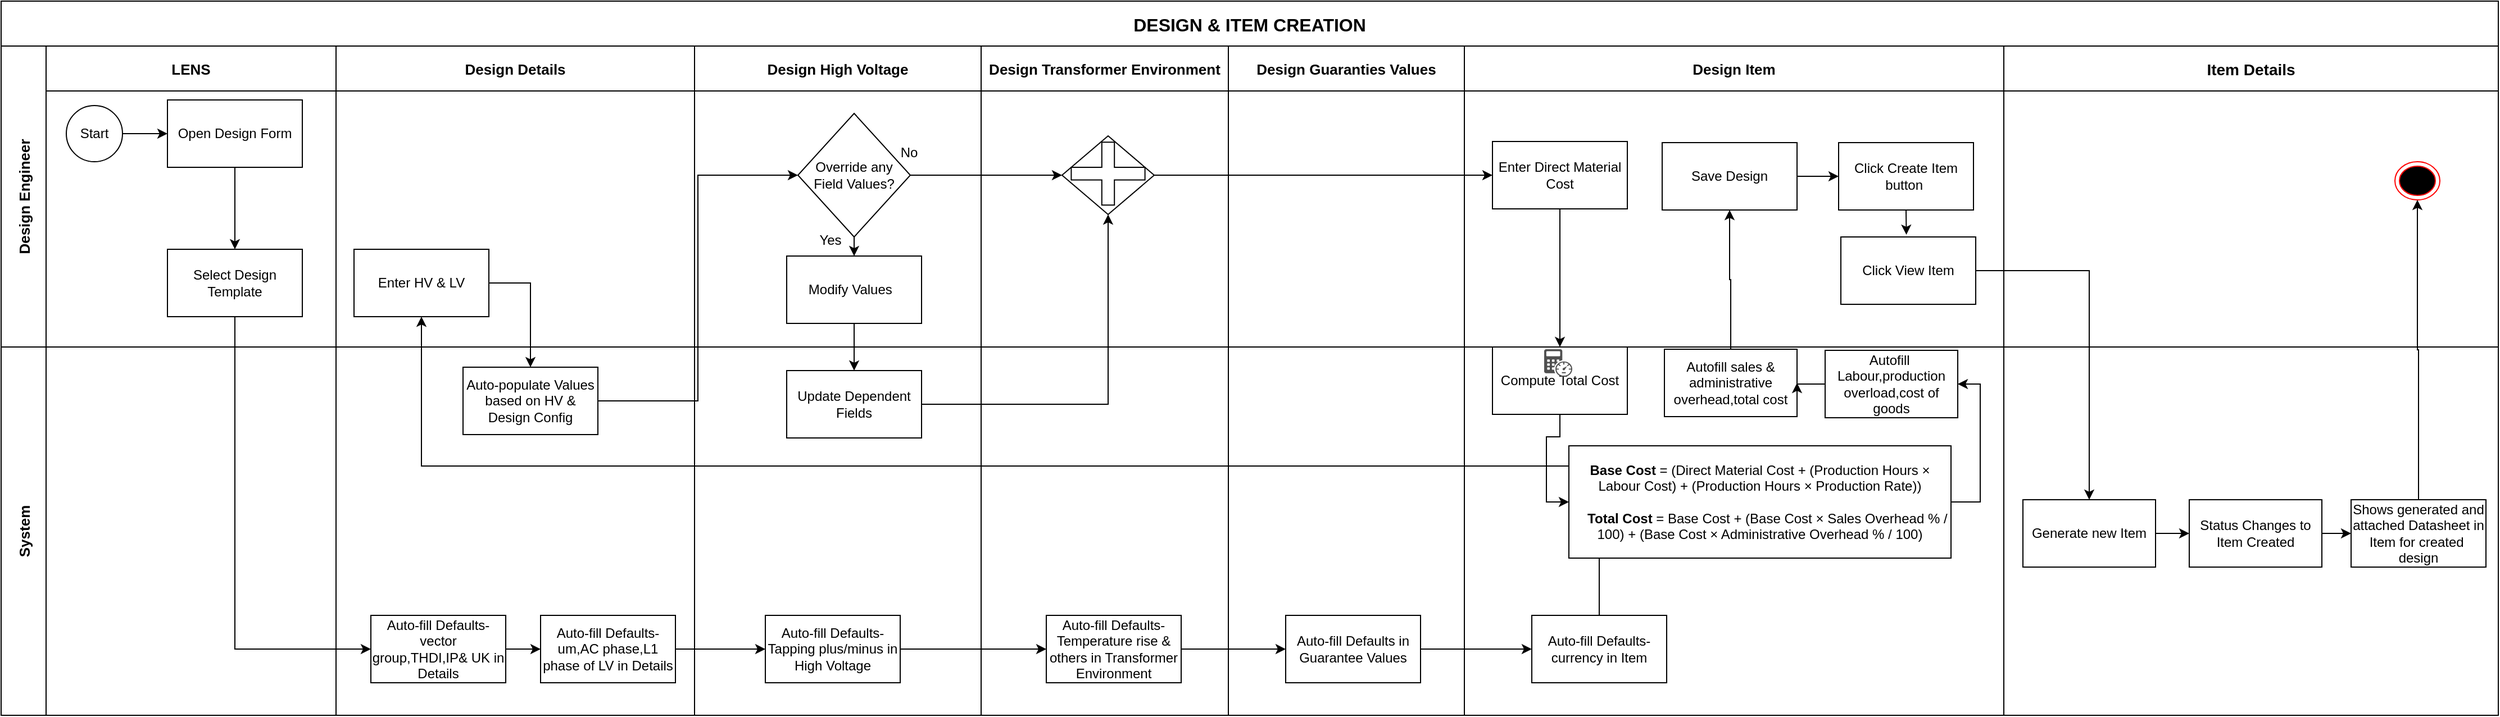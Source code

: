 <mxfile version="28.0.1">
  <diagram name="Page-1" id="23UcyajwbM8rVKkFJtyy">
    <mxGraphModel dx="2273" dy="535" grid="1" gridSize="10" guides="1" tooltips="1" connect="1" arrows="1" fold="1" page="1" pageScale="1" pageWidth="1400" pageHeight="850" math="0" shadow="0">
      <root>
        <mxCell id="0" />
        <mxCell id="1" parent="0" />
        <mxCell id="EjVbdyezM8URKWamN-zJ-1" value="DESIGN &amp; ITEM CREATION" style="shape=table;childLayout=tableLayout;startSize=40;collapsible=0;recursiveResize=0;expand=0;fontSize=16;fontStyle=1" vertex="1" parent="1">
          <mxGeometry x="-572" y="122" width="2222" height="636.0" as="geometry" />
        </mxCell>
        <mxCell id="EjVbdyezM8URKWamN-zJ-2" value="Design Engineer" style="shape=tableRow;horizontal=0;swimlaneHead=0;swimlaneBody=0;top=0;left=0;strokeColor=inherit;bottom=0;right=0;dropTarget=0;fontStyle=1;fillColor=none;points=[[0,0.5],[1,0.5]];portConstraint=eastwest;startSize=40;collapsible=0;recursiveResize=0;expand=0;fontSize=13;" vertex="1" parent="EjVbdyezM8URKWamN-zJ-1">
          <mxGeometry y="40" width="2222" height="268" as="geometry" />
        </mxCell>
        <mxCell id="EjVbdyezM8URKWamN-zJ-3" value="LENS" style="swimlane;swimlaneHead=0;swimlaneBody=0;fontStyle=1;strokeColor=inherit;connectable=0;fillColor=none;startSize=40;collapsible=0;recursiveResize=0;expand=0;fontSize=13;" vertex="1" parent="EjVbdyezM8URKWamN-zJ-2">
          <mxGeometry x="40" width="258" height="268" as="geometry">
            <mxRectangle width="258" height="268" as="alternateBounds" />
          </mxGeometry>
        </mxCell>
        <mxCell id="EjVbdyezM8URKWamN-zJ-123" style="edgeStyle=orthogonalEdgeStyle;rounded=0;orthogonalLoop=1;jettySize=auto;html=1;exitX=0.5;exitY=1;exitDx=0;exitDy=0;" edge="1" parent="EjVbdyezM8URKWamN-zJ-3" source="EjVbdyezM8URKWamN-zJ-30" target="EjVbdyezM8URKWamN-zJ-31">
          <mxGeometry relative="1" as="geometry" />
        </mxCell>
        <mxCell id="EjVbdyezM8URKWamN-zJ-30" value="Open Design Form" style="rounded=0;whiteSpace=wrap;html=1;" vertex="1" parent="EjVbdyezM8URKWamN-zJ-3">
          <mxGeometry x="108" y="48" width="120" height="60" as="geometry" />
        </mxCell>
        <mxCell id="EjVbdyezM8URKWamN-zJ-28" value="Start" style="ellipse;whiteSpace=wrap;html=1;aspect=fixed;" vertex="1" parent="EjVbdyezM8URKWamN-zJ-3">
          <mxGeometry x="18" y="53" width="50" height="50" as="geometry" />
        </mxCell>
        <mxCell id="EjVbdyezM8URKWamN-zJ-27" style="edgeStyle=orthogonalEdgeStyle;rounded=0;orthogonalLoop=1;jettySize=auto;html=1;exitX=1;exitY=0.5;exitDx=0;exitDy=0;entryX=0;entryY=0.5;entryDx=0;entryDy=0;" edge="1" parent="EjVbdyezM8URKWamN-zJ-3" source="EjVbdyezM8URKWamN-zJ-28" target="EjVbdyezM8URKWamN-zJ-30">
          <mxGeometry relative="1" as="geometry" />
        </mxCell>
        <mxCell id="EjVbdyezM8URKWamN-zJ-31" value="Select Design Template" style="rounded=0;whiteSpace=wrap;html=1;" vertex="1" parent="EjVbdyezM8URKWamN-zJ-3">
          <mxGeometry x="108" y="181" width="120" height="60" as="geometry" />
        </mxCell>
        <mxCell id="EjVbdyezM8URKWamN-zJ-4" value="Design Details" style="swimlane;swimlaneHead=0;swimlaneBody=0;fontStyle=1;strokeColor=inherit;connectable=0;fillColor=none;startSize=40;collapsible=0;recursiveResize=0;expand=0;fontSize=13;" vertex="1" parent="EjVbdyezM8URKWamN-zJ-2">
          <mxGeometry x="298" width="319" height="268" as="geometry">
            <mxRectangle width="319" height="268" as="alternateBounds" />
          </mxGeometry>
        </mxCell>
        <mxCell id="EjVbdyezM8URKWamN-zJ-54" value="Enter HV &amp;amp; LV" style="rounded=0;whiteSpace=wrap;html=1;" vertex="1" parent="EjVbdyezM8URKWamN-zJ-4">
          <mxGeometry x="16" y="181" width="120" height="60" as="geometry" />
        </mxCell>
        <mxCell id="EjVbdyezM8URKWamN-zJ-79" style="edgeStyle=orthogonalEdgeStyle;rounded=0;orthogonalLoop=1;jettySize=auto;html=1;exitX=0.5;exitY=1;exitDx=0;exitDy=0;entryX=0.5;entryY=0;entryDx=0;entryDy=0;" edge="1" parent="EjVbdyezM8URKWamN-zJ-4" source="EjVbdyezM8URKWamN-zJ-57" target="EjVbdyezM8URKWamN-zJ-58">
          <mxGeometry relative="1" as="geometry" />
        </mxCell>
        <mxCell id="EjVbdyezM8URKWamN-zJ-57" value="&lt;div&gt;Override any&lt;/div&gt;&lt;div&gt;&amp;nbsp;Field Values?&amp;nbsp;&lt;/div&gt;" style="rhombus;whiteSpace=wrap;html=1;" vertex="1" parent="EjVbdyezM8URKWamN-zJ-4">
          <mxGeometry x="411" y="60" width="100" height="110" as="geometry" />
        </mxCell>
        <mxCell id="EjVbdyezM8URKWamN-zJ-58" value="Modify Values&amp;nbsp;&amp;nbsp;" style="rounded=0;whiteSpace=wrap;html=1;" vertex="1" parent="EjVbdyezM8URKWamN-zJ-4">
          <mxGeometry x="401" y="187" width="120" height="60" as="geometry" />
        </mxCell>
        <mxCell id="EjVbdyezM8URKWamN-zJ-77" value="No" style="text;html=1;align=center;verticalAlign=middle;whiteSpace=wrap;rounded=0;" vertex="1" parent="EjVbdyezM8URKWamN-zJ-4">
          <mxGeometry x="480" y="80" width="60" height="30" as="geometry" />
        </mxCell>
        <mxCell id="EjVbdyezM8URKWamN-zJ-78" value="Yes" style="text;html=1;align=center;verticalAlign=middle;whiteSpace=wrap;rounded=0;" vertex="1" parent="EjVbdyezM8URKWamN-zJ-4">
          <mxGeometry x="410" y="158" width="60" height="30" as="geometry" />
        </mxCell>
        <mxCell id="EjVbdyezM8URKWamN-zJ-5" value="Design High Voltage" style="swimlane;swimlaneHead=0;swimlaneBody=0;fontStyle=1;strokeColor=inherit;connectable=0;fillColor=none;startSize=40;collapsible=0;recursiveResize=0;expand=0;fontSize=13;" vertex="1" parent="EjVbdyezM8URKWamN-zJ-2">
          <mxGeometry x="617" width="255" height="268" as="geometry">
            <mxRectangle width="255" height="268" as="alternateBounds" />
          </mxGeometry>
        </mxCell>
        <mxCell id="EjVbdyezM8URKWamN-zJ-6" value="Design Transformer Environment" style="swimlane;swimlaneHead=0;swimlaneBody=0;fontStyle=1;strokeColor=inherit;connectable=0;fillColor=none;startSize=40;collapsible=0;recursiveResize=0;expand=0;fontSize=13;" vertex="1" parent="EjVbdyezM8URKWamN-zJ-2">
          <mxGeometry x="872" width="220" height="268" as="geometry">
            <mxRectangle width="220" height="268" as="alternateBounds" />
          </mxGeometry>
        </mxCell>
        <mxCell id="EjVbdyezM8URKWamN-zJ-117" value="" style="group" vertex="1" connectable="0" parent="EjVbdyezM8URKWamN-zJ-6">
          <mxGeometry x="72" y="80" width="82" height="70" as="geometry" />
        </mxCell>
        <mxCell id="EjVbdyezM8URKWamN-zJ-115" value="" style="rhombus;whiteSpace=wrap;html=1;" vertex="1" parent="EjVbdyezM8URKWamN-zJ-117">
          <mxGeometry width="82" height="70" as="geometry" />
        </mxCell>
        <mxCell id="EjVbdyezM8URKWamN-zJ-116" value="" style="shape=cross;whiteSpace=wrap;html=1;" vertex="1" parent="EjVbdyezM8URKWamN-zJ-117">
          <mxGeometry x="8.2" y="5.6" width="65.6" height="56" as="geometry" />
        </mxCell>
        <mxCell id="EjVbdyezM8URKWamN-zJ-9" value="Design Guaranties Values" style="swimlane;swimlaneHead=0;swimlaneBody=0;fontStyle=1;strokeColor=inherit;connectable=0;fillColor=none;startSize=40;collapsible=0;recursiveResize=0;expand=0;fontSize=13;" vertex="1" parent="EjVbdyezM8URKWamN-zJ-2">
          <mxGeometry x="1092" width="210" height="268" as="geometry">
            <mxRectangle width="210" height="268" as="alternateBounds" />
          </mxGeometry>
        </mxCell>
        <mxCell id="EjVbdyezM8URKWamN-zJ-10" value="Design Item" style="swimlane;swimlaneHead=0;swimlaneBody=0;fontStyle=1;strokeColor=inherit;connectable=0;fillColor=none;startSize=40;collapsible=0;recursiveResize=0;expand=0;fontSize=13;" vertex="1" parent="EjVbdyezM8URKWamN-zJ-2">
          <mxGeometry x="1302" width="480" height="268" as="geometry">
            <mxRectangle width="480" height="268" as="alternateBounds" />
          </mxGeometry>
        </mxCell>
        <mxCell id="EjVbdyezM8URKWamN-zJ-65" value="Save Design" style="rounded=0;whiteSpace=wrap;html=1;" vertex="1" parent="EjVbdyezM8URKWamN-zJ-10">
          <mxGeometry x="176" y="86" width="120" height="60" as="geometry" />
        </mxCell>
        <mxCell id="EjVbdyezM8URKWamN-zJ-99" value="Click View Item" style="rounded=0;whiteSpace=wrap;html=1;" vertex="1" parent="EjVbdyezM8URKWamN-zJ-10">
          <mxGeometry x="335" y="170" width="120" height="60" as="geometry" />
        </mxCell>
        <mxCell id="EjVbdyezM8URKWamN-zJ-11" value="Item Details" style="swimlane;swimlaneHead=0;swimlaneBody=0;fontStyle=1;strokeColor=inherit;connectable=0;fillColor=none;startSize=40;collapsible=0;recursiveResize=0;expand=0;fontSize=14;" vertex="1" parent="EjVbdyezM8URKWamN-zJ-2">
          <mxGeometry x="1782" width="440" height="268" as="geometry">
            <mxRectangle width="440" height="268" as="alternateBounds" />
          </mxGeometry>
        </mxCell>
        <mxCell id="EjVbdyezM8URKWamN-zJ-120" style="edgeStyle=orthogonalEdgeStyle;rounded=0;orthogonalLoop=1;jettySize=auto;html=1;exitX=1;exitY=0.5;exitDx=0;exitDy=0;entryX=0;entryY=0.5;entryDx=0;entryDy=0;" edge="1" parent="EjVbdyezM8URKWamN-zJ-2" source="EjVbdyezM8URKWamN-zJ-57" target="EjVbdyezM8URKWamN-zJ-115">
          <mxGeometry relative="1" as="geometry" />
        </mxCell>
        <mxCell id="EjVbdyezM8URKWamN-zJ-12" value="System" style="shape=tableRow;horizontal=0;swimlaneHead=0;swimlaneBody=0;top=0;left=0;strokeColor=inherit;bottom=0;right=0;dropTarget=0;fontStyle=1;fillColor=none;points=[[0,0.5],[1,0.5]];portConstraint=eastwest;startSize=40;collapsible=0;recursiveResize=0;expand=0;fontSize=13;" vertex="1" parent="EjVbdyezM8URKWamN-zJ-1">
          <mxGeometry y="308" width="2222" height="328" as="geometry" />
        </mxCell>
        <mxCell id="EjVbdyezM8URKWamN-zJ-13" value="" style="swimlane;swimlaneHead=0;swimlaneBody=0;fontStyle=0;connectable=0;strokeColor=inherit;fillColor=none;startSize=0;collapsible=0;recursiveResize=0;expand=0;" vertex="1" parent="EjVbdyezM8URKWamN-zJ-12">
          <mxGeometry x="40" width="258" height="328" as="geometry">
            <mxRectangle width="258" height="328" as="alternateBounds" />
          </mxGeometry>
        </mxCell>
        <mxCell id="EjVbdyezM8URKWamN-zJ-14" value="" style="swimlane;swimlaneHead=0;swimlaneBody=0;fontStyle=0;connectable=0;strokeColor=inherit;fillColor=none;startSize=0;collapsible=0;recursiveResize=0;expand=0;" vertex="1" parent="EjVbdyezM8URKWamN-zJ-12">
          <mxGeometry x="298" width="319" height="328" as="geometry">
            <mxRectangle width="319" height="328" as="alternateBounds" />
          </mxGeometry>
        </mxCell>
        <mxCell id="EjVbdyezM8URKWamN-zJ-33" value="Auto-fill Defaults-um,AC phase,L1 phase of LV in Details" style="rounded=0;whiteSpace=wrap;html=1;" vertex="1" parent="EjVbdyezM8URKWamN-zJ-14">
          <mxGeometry x="182" y="239" width="120" height="60" as="geometry" />
        </mxCell>
        <mxCell id="EjVbdyezM8URKWamN-zJ-48" style="edgeStyle=orthogonalEdgeStyle;rounded=0;orthogonalLoop=1;jettySize=auto;html=1;exitX=1;exitY=0.5;exitDx=0;exitDy=0;entryX=0;entryY=0.5;entryDx=0;entryDy=0;" edge="1" parent="EjVbdyezM8URKWamN-zJ-14" source="EjVbdyezM8URKWamN-zJ-35" target="EjVbdyezM8URKWamN-zJ-33">
          <mxGeometry relative="1" as="geometry" />
        </mxCell>
        <mxCell id="EjVbdyezM8URKWamN-zJ-35" value="Auto-fill Defaults- vector group,THDI,IP&amp;amp; UK in Details" style="rounded=0;whiteSpace=wrap;html=1;" vertex="1" parent="EjVbdyezM8URKWamN-zJ-14">
          <mxGeometry x="31" y="239" width="120" height="60" as="geometry" />
        </mxCell>
        <mxCell id="EjVbdyezM8URKWamN-zJ-66" value="Auto-populate Values based on HV &amp;amp; Design Config" style="rounded=0;whiteSpace=wrap;html=1;" vertex="1" parent="EjVbdyezM8URKWamN-zJ-14">
          <mxGeometry x="113" y="18" width="120" height="60" as="geometry" />
        </mxCell>
        <mxCell id="EjVbdyezM8URKWamN-zJ-67" value="Update Dependent Fields" style="rounded=0;whiteSpace=wrap;html=1;" vertex="1" parent="EjVbdyezM8URKWamN-zJ-14">
          <mxGeometry x="401" y="21" width="120" height="60" as="geometry" />
        </mxCell>
        <mxCell id="EjVbdyezM8URKWamN-zJ-15" value="" style="swimlane;swimlaneHead=0;swimlaneBody=0;fontStyle=0;connectable=0;strokeColor=inherit;fillColor=none;startSize=0;collapsible=0;recursiveResize=0;expand=0;" vertex="1" parent="EjVbdyezM8URKWamN-zJ-12">
          <mxGeometry x="617" width="255" height="328" as="geometry">
            <mxRectangle width="255" height="328" as="alternateBounds" />
          </mxGeometry>
        </mxCell>
        <mxCell id="EjVbdyezM8URKWamN-zJ-43" value="Auto-fill Defaults- Tapping plus/minus in High Voltage" style="rounded=0;whiteSpace=wrap;html=1;" vertex="1" parent="EjVbdyezM8URKWamN-zJ-15">
          <mxGeometry x="63" y="239" width="120" height="60" as="geometry" />
        </mxCell>
        <mxCell id="EjVbdyezM8URKWamN-zJ-16" value="" style="swimlane;swimlaneHead=0;swimlaneBody=0;fontStyle=0;connectable=0;strokeColor=inherit;fillColor=none;startSize=0;collapsible=0;recursiveResize=0;expand=0;" vertex="1" parent="EjVbdyezM8URKWamN-zJ-12">
          <mxGeometry x="872" width="220" height="328" as="geometry">
            <mxRectangle width="220" height="328" as="alternateBounds" />
          </mxGeometry>
        </mxCell>
        <mxCell id="EjVbdyezM8URKWamN-zJ-44" value="Auto-fill Defaults- Temperature rise &amp;amp; others in Transformer Environment" style="rounded=0;whiteSpace=wrap;html=1;" vertex="1" parent="EjVbdyezM8URKWamN-zJ-16">
          <mxGeometry x="58" y="239" width="120" height="60" as="geometry" />
        </mxCell>
        <mxCell id="EjVbdyezM8URKWamN-zJ-19" value="" style="swimlane;swimlaneHead=0;swimlaneBody=0;fontStyle=0;connectable=0;strokeColor=inherit;fillColor=none;startSize=0;collapsible=0;recursiveResize=0;expand=0;" vertex="1" parent="EjVbdyezM8URKWamN-zJ-12">
          <mxGeometry x="1092" width="210" height="328" as="geometry">
            <mxRectangle width="210" height="328" as="alternateBounds" />
          </mxGeometry>
        </mxCell>
        <mxCell id="EjVbdyezM8URKWamN-zJ-46" value="Auto-fill Defaults in Guarantee Values" style="rounded=0;whiteSpace=wrap;html=1;" vertex="1" parent="EjVbdyezM8URKWamN-zJ-19">
          <mxGeometry x="51" y="239" width="120" height="60" as="geometry" />
        </mxCell>
        <mxCell id="EjVbdyezM8URKWamN-zJ-20" value="" style="swimlane;swimlaneHead=0;swimlaneBody=0;fontStyle=0;connectable=0;strokeColor=inherit;fillColor=none;startSize=0;collapsible=0;recursiveResize=0;expand=0;" vertex="1" parent="EjVbdyezM8URKWamN-zJ-12">
          <mxGeometry x="1302" width="480" height="328" as="geometry">
            <mxRectangle width="480" height="328" as="alternateBounds" />
          </mxGeometry>
        </mxCell>
        <mxCell id="EjVbdyezM8URKWamN-zJ-45" value="Auto-fill Defaults- currency in Item" style="rounded=0;whiteSpace=wrap;html=1;" vertex="1" parent="EjVbdyezM8URKWamN-zJ-20">
          <mxGeometry x="60" y="239" width="120" height="60" as="geometry" />
        </mxCell>
        <mxCell id="EjVbdyezM8URKWamN-zJ-21" value="" style="swimlane;swimlaneHead=0;swimlaneBody=0;fontStyle=0;connectable=0;strokeColor=inherit;fillColor=none;startSize=0;collapsible=0;recursiveResize=0;expand=0;" vertex="1" parent="EjVbdyezM8URKWamN-zJ-12">
          <mxGeometry x="1782" width="440" height="328" as="geometry">
            <mxRectangle width="440" height="328" as="alternateBounds" />
          </mxGeometry>
        </mxCell>
        <mxCell id="EjVbdyezM8URKWamN-zJ-49" style="edgeStyle=orthogonalEdgeStyle;rounded=0;orthogonalLoop=1;jettySize=auto;html=1;exitX=1;exitY=0.5;exitDx=0;exitDy=0;entryX=0;entryY=0.5;entryDx=0;entryDy=0;" edge="1" parent="EjVbdyezM8URKWamN-zJ-12" source="EjVbdyezM8URKWamN-zJ-33" target="EjVbdyezM8URKWamN-zJ-43">
          <mxGeometry relative="1" as="geometry" />
        </mxCell>
        <mxCell id="EjVbdyezM8URKWamN-zJ-50" style="edgeStyle=orthogonalEdgeStyle;rounded=0;orthogonalLoop=1;jettySize=auto;html=1;exitX=1;exitY=0.5;exitDx=0;exitDy=0;entryX=0;entryY=0.5;entryDx=0;entryDy=0;" edge="1" parent="EjVbdyezM8URKWamN-zJ-12" source="EjVbdyezM8URKWamN-zJ-43" target="EjVbdyezM8URKWamN-zJ-44">
          <mxGeometry relative="1" as="geometry" />
        </mxCell>
        <mxCell id="EjVbdyezM8URKWamN-zJ-51" style="edgeStyle=orthogonalEdgeStyle;rounded=0;orthogonalLoop=1;jettySize=auto;html=1;exitX=1;exitY=0.5;exitDx=0;exitDy=0;entryX=0;entryY=0.5;entryDx=0;entryDy=0;" edge="1" parent="EjVbdyezM8URKWamN-zJ-12" source="EjVbdyezM8URKWamN-zJ-44" target="EjVbdyezM8URKWamN-zJ-46">
          <mxGeometry relative="1" as="geometry" />
        </mxCell>
        <mxCell id="EjVbdyezM8URKWamN-zJ-52" style="edgeStyle=orthogonalEdgeStyle;rounded=0;orthogonalLoop=1;jettySize=auto;html=1;exitX=1;exitY=0.5;exitDx=0;exitDy=0;entryX=0;entryY=0.5;entryDx=0;entryDy=0;" edge="1" parent="EjVbdyezM8URKWamN-zJ-12" source="EjVbdyezM8URKWamN-zJ-46" target="EjVbdyezM8URKWamN-zJ-45">
          <mxGeometry relative="1" as="geometry" />
        </mxCell>
        <mxCell id="EjVbdyezM8URKWamN-zJ-82" style="edgeStyle=orthogonalEdgeStyle;rounded=0;orthogonalLoop=1;jettySize=auto;html=1;exitX=1;exitY=0.5;exitDx=0;exitDy=0;entryX=0.5;entryY=0;entryDx=0;entryDy=0;" edge="1" parent="EjVbdyezM8URKWamN-zJ-1" source="EjVbdyezM8URKWamN-zJ-54" target="EjVbdyezM8URKWamN-zJ-66">
          <mxGeometry relative="1" as="geometry" />
        </mxCell>
        <mxCell id="EjVbdyezM8URKWamN-zJ-83" style="edgeStyle=orthogonalEdgeStyle;rounded=0;orthogonalLoop=1;jettySize=auto;html=1;exitX=1;exitY=0.5;exitDx=0;exitDy=0;entryX=0;entryY=0.5;entryDx=0;entryDy=0;" edge="1" parent="EjVbdyezM8URKWamN-zJ-1" source="EjVbdyezM8URKWamN-zJ-66" target="EjVbdyezM8URKWamN-zJ-57">
          <mxGeometry relative="1" as="geometry" />
        </mxCell>
        <mxCell id="EjVbdyezM8URKWamN-zJ-84" style="edgeStyle=orthogonalEdgeStyle;rounded=0;orthogonalLoop=1;jettySize=auto;html=1;exitX=0.5;exitY=1;exitDx=0;exitDy=0;entryX=0.5;entryY=0;entryDx=0;entryDy=0;" edge="1" parent="EjVbdyezM8URKWamN-zJ-1" source="EjVbdyezM8URKWamN-zJ-58" target="EjVbdyezM8URKWamN-zJ-67">
          <mxGeometry relative="1" as="geometry" />
        </mxCell>
        <mxCell id="EjVbdyezM8URKWamN-zJ-119" style="edgeStyle=orthogonalEdgeStyle;rounded=0;orthogonalLoop=1;jettySize=auto;html=1;exitX=1;exitY=0.5;exitDx=0;exitDy=0;entryX=0.5;entryY=1;entryDx=0;entryDy=0;" edge="1" parent="EjVbdyezM8URKWamN-zJ-1" source="EjVbdyezM8URKWamN-zJ-67" target="EjVbdyezM8URKWamN-zJ-115">
          <mxGeometry relative="1" as="geometry" />
        </mxCell>
        <mxCell id="EjVbdyezM8URKWamN-zJ-47" style="edgeStyle=orthogonalEdgeStyle;rounded=0;orthogonalLoop=1;jettySize=auto;html=1;exitX=0.5;exitY=1;exitDx=0;exitDy=0;entryX=0;entryY=0.5;entryDx=0;entryDy=0;" edge="1" parent="EjVbdyezM8URKWamN-zJ-1" source="EjVbdyezM8URKWamN-zJ-31" target="EjVbdyezM8URKWamN-zJ-35">
          <mxGeometry relative="1" as="geometry" />
        </mxCell>
        <mxCell id="EjVbdyezM8URKWamN-zJ-124" style="edgeStyle=orthogonalEdgeStyle;rounded=0;orthogonalLoop=1;jettySize=auto;html=1;exitX=0.5;exitY=0;exitDx=0;exitDy=0;entryX=0.5;entryY=1;entryDx=0;entryDy=0;" edge="1" parent="EjVbdyezM8URKWamN-zJ-1" source="EjVbdyezM8URKWamN-zJ-45" target="EjVbdyezM8URKWamN-zJ-54">
          <mxGeometry relative="1" as="geometry" />
        </mxCell>
        <mxCell id="EjVbdyezM8URKWamN-zJ-86" style="edgeStyle=orthogonalEdgeStyle;rounded=0;orthogonalLoop=1;jettySize=auto;html=1;exitX=0.5;exitY=1;exitDx=0;exitDy=0;entryX=0.5;entryY=0;entryDx=0;entryDy=0;" edge="1" parent="1" source="EjVbdyezM8URKWamN-zJ-64" target="EjVbdyezM8URKWamN-zJ-68">
          <mxGeometry relative="1" as="geometry" />
        </mxCell>
        <mxCell id="EjVbdyezM8URKWamN-zJ-64" value="Enter Direct Material Cost" style="rounded=0;whiteSpace=wrap;html=1;" vertex="1" parent="1">
          <mxGeometry x="755" y="247" width="120" height="60" as="geometry" />
        </mxCell>
        <mxCell id="EjVbdyezM8URKWamN-zJ-68" value="Compute Total Cost" style="rounded=0;whiteSpace=wrap;html=1;" vertex="1" parent="1">
          <mxGeometry x="755" y="430" width="120" height="60" as="geometry" />
        </mxCell>
        <mxCell id="EjVbdyezM8URKWamN-zJ-126" style="edgeStyle=orthogonalEdgeStyle;rounded=0;orthogonalLoop=1;jettySize=auto;html=1;exitX=1;exitY=0.5;exitDx=0;exitDy=0;exitPerimeter=0;entryX=1;entryY=0.5;entryDx=0;entryDy=0;" edge="1" parent="1" source="EjVbdyezM8URKWamN-zJ-69" target="EjVbdyezM8URKWamN-zJ-74">
          <mxGeometry relative="1" as="geometry" />
        </mxCell>
        <mxCell id="EjVbdyezM8URKWamN-zJ-69" value="&lt;b&gt;Base Cost&lt;/b&gt; = (Direct Material Cost + (Production Hours × Labour Cost) + (Production Hours × Production Rate))&lt;br&gt;&lt;br&gt;&amp;nbsp; &amp;nbsp; &lt;b&gt;Total Cost&lt;/b&gt; = Base Cost + (Base Cost × Sales Overhead % / 100) + (Base Cost × Administrative Overhead % / 100)" style="points=[[0.25,0,0],[0.5,0,0],[0.75,0,0],[1,0.25,0],[1,0.5,0],[1,0.75,0],[0.75,1,0],[0.5,1,0],[0.25,1,0],[0,0.75,0],[0,0.5,0],[0,0.25,0]];shape=mxgraph.bpmn.task2;whiteSpace=wrap;rectStyle=rounded;size=10;html=1;container=1;expand=0;collapsible=0;taskMarker=service;" vertex="1" parent="1">
          <mxGeometry x="823" y="518" width="340" height="100" as="geometry" />
        </mxCell>
        <mxCell id="EjVbdyezM8URKWamN-zJ-71" value="" style="sketch=0;pointerEvents=1;shadow=0;dashed=0;html=1;strokeColor=none;fillColor=#505050;labelPosition=center;verticalLabelPosition=bottom;verticalAlign=top;outlineConnect=0;align=center;shape=mxgraph.office.concepts.bandwidth_calculator;" vertex="1" parent="1">
          <mxGeometry x="801" y="432" width="25" height="24.5" as="geometry" />
        </mxCell>
        <mxCell id="EjVbdyezM8URKWamN-zJ-89" style="edgeStyle=orthogonalEdgeStyle;rounded=0;orthogonalLoop=1;jettySize=auto;html=1;exitX=0.5;exitY=0;exitDx=0;exitDy=0;entryX=0.5;entryY=1;entryDx=0;entryDy=0;" edge="1" parent="1" source="EjVbdyezM8URKWamN-zJ-72" target="EjVbdyezM8URKWamN-zJ-65">
          <mxGeometry relative="1" as="geometry" />
        </mxCell>
        <mxCell id="EjVbdyezM8URKWamN-zJ-72" value="Autofill sales &amp;amp; administrative overhead,total cost" style="rounded=0;whiteSpace=wrap;html=1;" vertex="1" parent="1">
          <mxGeometry x="908" y="432" width="118" height="60" as="geometry" />
        </mxCell>
        <mxCell id="EjVbdyezM8URKWamN-zJ-88" style="edgeStyle=orthogonalEdgeStyle;rounded=0;orthogonalLoop=1;jettySize=auto;html=1;exitX=0;exitY=0.5;exitDx=0;exitDy=0;entryX=1;entryY=0.5;entryDx=0;entryDy=0;" edge="1" parent="1" source="EjVbdyezM8URKWamN-zJ-74" target="EjVbdyezM8URKWamN-zJ-72">
          <mxGeometry relative="1" as="geometry" />
        </mxCell>
        <mxCell id="EjVbdyezM8URKWamN-zJ-74" value="Autofill&amp;nbsp; Labour,production overload,cost of goods" style="rounded=0;whiteSpace=wrap;html=1;" vertex="1" parent="1">
          <mxGeometry x="1051" y="433" width="118" height="60" as="geometry" />
        </mxCell>
        <mxCell id="EjVbdyezM8URKWamN-zJ-107" style="edgeStyle=orthogonalEdgeStyle;rounded=0;orthogonalLoop=1;jettySize=auto;html=1;exitX=0.5;exitY=1;exitDx=0;exitDy=0;" edge="1" parent="1" source="EjVbdyezM8URKWamN-zJ-97">
          <mxGeometry relative="1" as="geometry">
            <mxPoint x="1123.294" y="330" as="targetPoint" />
          </mxGeometry>
        </mxCell>
        <mxCell id="EjVbdyezM8URKWamN-zJ-97" value="Click Create Item button&amp;nbsp;" style="rounded=0;whiteSpace=wrap;html=1;" vertex="1" parent="1">
          <mxGeometry x="1063" y="248" width="120" height="60" as="geometry" />
        </mxCell>
        <mxCell id="EjVbdyezM8URKWamN-zJ-100" value="" style="ellipse;html=1;shape=endState;fillColor=#000000;strokeColor=#ff0000;" vertex="1" parent="1">
          <mxGeometry x="1558" y="265" width="40" height="34" as="geometry" />
        </mxCell>
        <mxCell id="EjVbdyezM8URKWamN-zJ-109" style="edgeStyle=orthogonalEdgeStyle;rounded=0;orthogonalLoop=1;jettySize=auto;html=1;exitX=1;exitY=0.5;exitDx=0;exitDy=0;entryX=0;entryY=0.5;entryDx=0;entryDy=0;" edge="1" parent="1" source="EjVbdyezM8URKWamN-zJ-101" target="EjVbdyezM8URKWamN-zJ-104">
          <mxGeometry relative="1" as="geometry" />
        </mxCell>
        <mxCell id="EjVbdyezM8URKWamN-zJ-101" value="Status Changes to Item Created" style="rounded=0;whiteSpace=wrap;html=1;" vertex="1" parent="1">
          <mxGeometry x="1375" y="566" width="118" height="60" as="geometry" />
        </mxCell>
        <mxCell id="EjVbdyezM8URKWamN-zJ-102" style="edgeStyle=orthogonalEdgeStyle;rounded=0;orthogonalLoop=1;jettySize=auto;html=1;exitX=1;exitY=0.5;exitDx=0;exitDy=0;entryX=0;entryY=0.5;entryDx=0;entryDy=0;" edge="1" parent="1" source="EjVbdyezM8URKWamN-zJ-103" target="EjVbdyezM8URKWamN-zJ-101">
          <mxGeometry relative="1" as="geometry" />
        </mxCell>
        <mxCell id="EjVbdyezM8URKWamN-zJ-103" value="Generate new Item" style="rounded=0;whiteSpace=wrap;html=1;" vertex="1" parent="1">
          <mxGeometry x="1227" y="566" width="118" height="60" as="geometry" />
        </mxCell>
        <mxCell id="EjVbdyezM8URKWamN-zJ-110" style="edgeStyle=orthogonalEdgeStyle;rounded=0;orthogonalLoop=1;jettySize=auto;html=1;exitX=0.5;exitY=0;exitDx=0;exitDy=0;entryX=0.5;entryY=1;entryDx=0;entryDy=0;" edge="1" parent="1" source="EjVbdyezM8URKWamN-zJ-104" target="EjVbdyezM8URKWamN-zJ-100">
          <mxGeometry relative="1" as="geometry" />
        </mxCell>
        <mxCell id="EjVbdyezM8URKWamN-zJ-104" value="Shows generated and attached Datasheet in Item for created&amp;nbsp; design" style="rounded=0;whiteSpace=wrap;html=1;" vertex="1" parent="1">
          <mxGeometry x="1519" y="566" width="120" height="60" as="geometry" />
        </mxCell>
        <mxCell id="EjVbdyezM8URKWamN-zJ-106" style="edgeStyle=orthogonalEdgeStyle;rounded=0;orthogonalLoop=1;jettySize=auto;html=1;exitX=1;exitY=0.5;exitDx=0;exitDy=0;entryX=0;entryY=0.5;entryDx=0;entryDy=0;" edge="1" parent="1" source="EjVbdyezM8URKWamN-zJ-65" target="EjVbdyezM8URKWamN-zJ-97">
          <mxGeometry relative="1" as="geometry" />
        </mxCell>
        <mxCell id="EjVbdyezM8URKWamN-zJ-108" style="edgeStyle=orthogonalEdgeStyle;rounded=0;orthogonalLoop=1;jettySize=auto;html=1;exitX=1;exitY=0.5;exitDx=0;exitDy=0;entryX=0.5;entryY=0;entryDx=0;entryDy=0;" edge="1" parent="1" source="EjVbdyezM8URKWamN-zJ-99" target="EjVbdyezM8URKWamN-zJ-103">
          <mxGeometry relative="1" as="geometry" />
        </mxCell>
        <mxCell id="EjVbdyezM8URKWamN-zJ-122" style="edgeStyle=orthogonalEdgeStyle;rounded=0;orthogonalLoop=1;jettySize=auto;html=1;exitX=1;exitY=0.5;exitDx=0;exitDy=0;entryX=0;entryY=0.5;entryDx=0;entryDy=0;" edge="1" parent="1" source="EjVbdyezM8URKWamN-zJ-115" target="EjVbdyezM8URKWamN-zJ-64">
          <mxGeometry relative="1" as="geometry" />
        </mxCell>
        <mxCell id="EjVbdyezM8URKWamN-zJ-125" style="edgeStyle=orthogonalEdgeStyle;rounded=0;orthogonalLoop=1;jettySize=auto;html=1;exitX=0.5;exitY=1;exitDx=0;exitDy=0;entryX=0;entryY=0.5;entryDx=0;entryDy=0;entryPerimeter=0;" edge="1" parent="1" source="EjVbdyezM8URKWamN-zJ-68" target="EjVbdyezM8URKWamN-zJ-69">
          <mxGeometry relative="1" as="geometry" />
        </mxCell>
      </root>
    </mxGraphModel>
  </diagram>
</mxfile>
